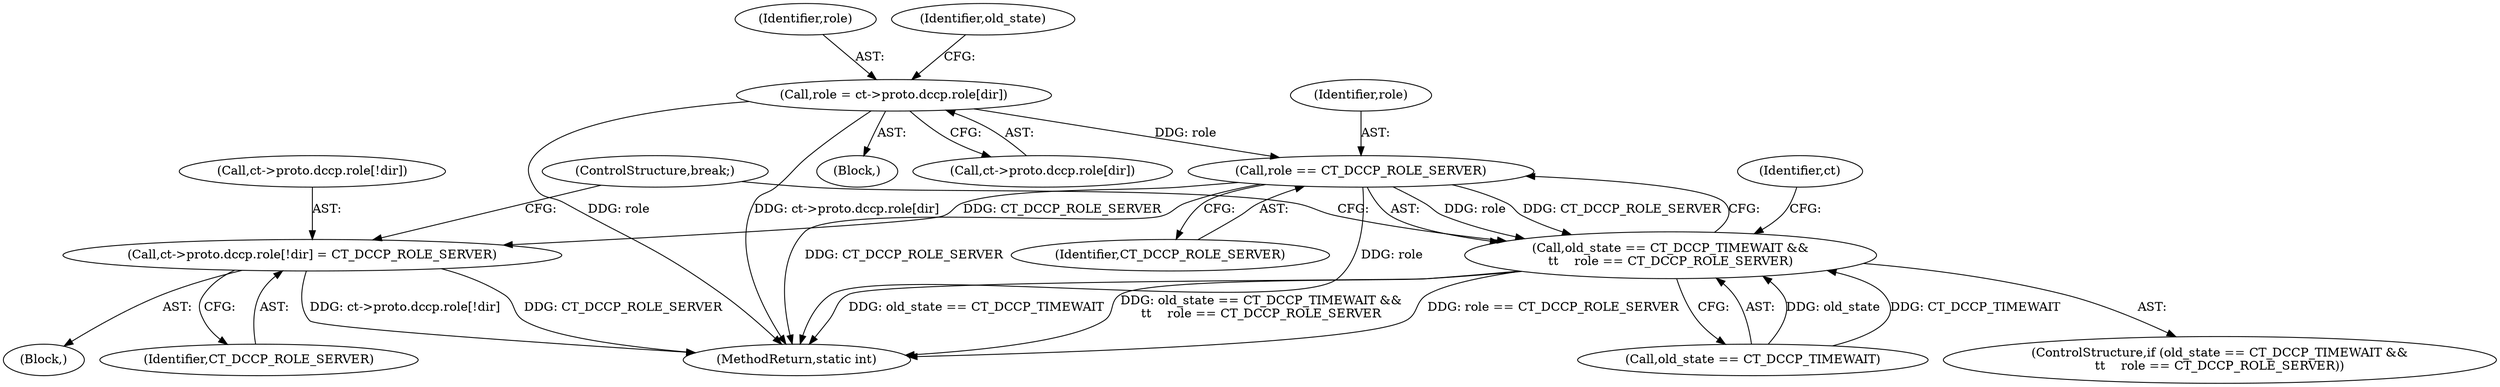 digraph "0_linux_b22f5126a24b3b2f15448c3f2a254fc10cbc2b92_1@pointer" {
"1000170" [label="(Call,role = ct->proto.dccp.role[dir])"];
"1000208" [label="(Call,role == CT_DCCP_ROLE_SERVER)"];
"1000204" [label="(Call,old_state == CT_DCCP_TIMEWAIT &&\n\t\t    role == CT_DCCP_ROLE_SERVER)"];
"1000223" [label="(Call,ct->proto.dccp.role[!dir] = CT_DCCP_ROLE_SERVER)"];
"1000208" [label="(Call,role == CT_DCCP_ROLE_SERVER)"];
"1000203" [label="(ControlStructure,if (old_state == CT_DCCP_TIMEWAIT &&\n\t\t    role == CT_DCCP_ROLE_SERVER))"];
"1000211" [label="(Block,)"];
"1000234" [label="(Identifier,CT_DCCP_ROLE_SERVER)"];
"1000209" [label="(Identifier,role)"];
"1000451" [label="(MethodReturn,static int)"];
"1000171" [label="(Identifier,role)"];
"1000111" [label="(Block,)"];
"1000223" [label="(Call,ct->proto.dccp.role[!dir] = CT_DCCP_ROLE_SERVER)"];
"1000205" [label="(Call,old_state == CT_DCCP_TIMEWAIT)"];
"1000217" [label="(Identifier,ct)"];
"1000224" [label="(Call,ct->proto.dccp.role[!dir])"];
"1000172" [label="(Call,ct->proto.dccp.role[dir])"];
"1000204" [label="(Call,old_state == CT_DCCP_TIMEWAIT &&\n\t\t    role == CT_DCCP_ROLE_SERVER)"];
"1000170" [label="(Call,role = ct->proto.dccp.role[dir])"];
"1000210" [label="(Identifier,CT_DCCP_ROLE_SERVER)"];
"1000235" [label="(ControlStructure,break;)"];
"1000182" [label="(Identifier,old_state)"];
"1000170" -> "1000111"  [label="AST: "];
"1000170" -> "1000172"  [label="CFG: "];
"1000171" -> "1000170"  [label="AST: "];
"1000172" -> "1000170"  [label="AST: "];
"1000182" -> "1000170"  [label="CFG: "];
"1000170" -> "1000451"  [label="DDG: ct->proto.dccp.role[dir]"];
"1000170" -> "1000451"  [label="DDG: role"];
"1000170" -> "1000208"  [label="DDG: role"];
"1000208" -> "1000204"  [label="AST: "];
"1000208" -> "1000210"  [label="CFG: "];
"1000209" -> "1000208"  [label="AST: "];
"1000210" -> "1000208"  [label="AST: "];
"1000204" -> "1000208"  [label="CFG: "];
"1000208" -> "1000451"  [label="DDG: role"];
"1000208" -> "1000451"  [label="DDG: CT_DCCP_ROLE_SERVER"];
"1000208" -> "1000204"  [label="DDG: role"];
"1000208" -> "1000204"  [label="DDG: CT_DCCP_ROLE_SERVER"];
"1000208" -> "1000223"  [label="DDG: CT_DCCP_ROLE_SERVER"];
"1000204" -> "1000203"  [label="AST: "];
"1000204" -> "1000205"  [label="CFG: "];
"1000205" -> "1000204"  [label="AST: "];
"1000217" -> "1000204"  [label="CFG: "];
"1000235" -> "1000204"  [label="CFG: "];
"1000204" -> "1000451"  [label="DDG: role == CT_DCCP_ROLE_SERVER"];
"1000204" -> "1000451"  [label="DDG: old_state == CT_DCCP_TIMEWAIT"];
"1000204" -> "1000451"  [label="DDG: old_state == CT_DCCP_TIMEWAIT &&\n\t\t    role == CT_DCCP_ROLE_SERVER"];
"1000205" -> "1000204"  [label="DDG: old_state"];
"1000205" -> "1000204"  [label="DDG: CT_DCCP_TIMEWAIT"];
"1000223" -> "1000211"  [label="AST: "];
"1000223" -> "1000234"  [label="CFG: "];
"1000224" -> "1000223"  [label="AST: "];
"1000234" -> "1000223"  [label="AST: "];
"1000235" -> "1000223"  [label="CFG: "];
"1000223" -> "1000451"  [label="DDG: CT_DCCP_ROLE_SERVER"];
"1000223" -> "1000451"  [label="DDG: ct->proto.dccp.role[!dir]"];
}
